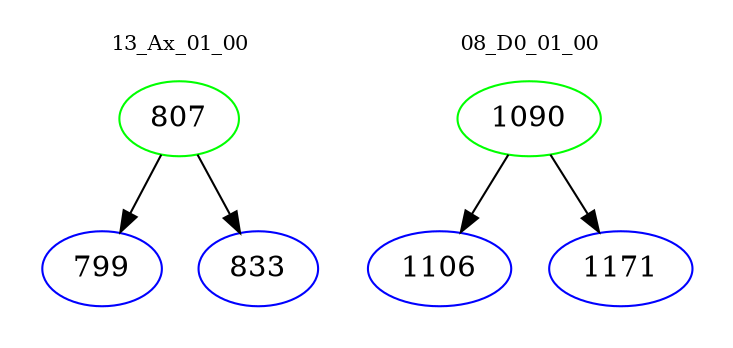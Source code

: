 digraph{
subgraph cluster_0 {
color = white
label = "13_Ax_01_00";
fontsize=10;
T0_807 [label="807", color="green"]
T0_807 -> T0_799 [color="black"]
T0_799 [label="799", color="blue"]
T0_807 -> T0_833 [color="black"]
T0_833 [label="833", color="blue"]
}
subgraph cluster_1 {
color = white
label = "08_D0_01_00";
fontsize=10;
T1_1090 [label="1090", color="green"]
T1_1090 -> T1_1106 [color="black"]
T1_1106 [label="1106", color="blue"]
T1_1090 -> T1_1171 [color="black"]
T1_1171 [label="1171", color="blue"]
}
}
